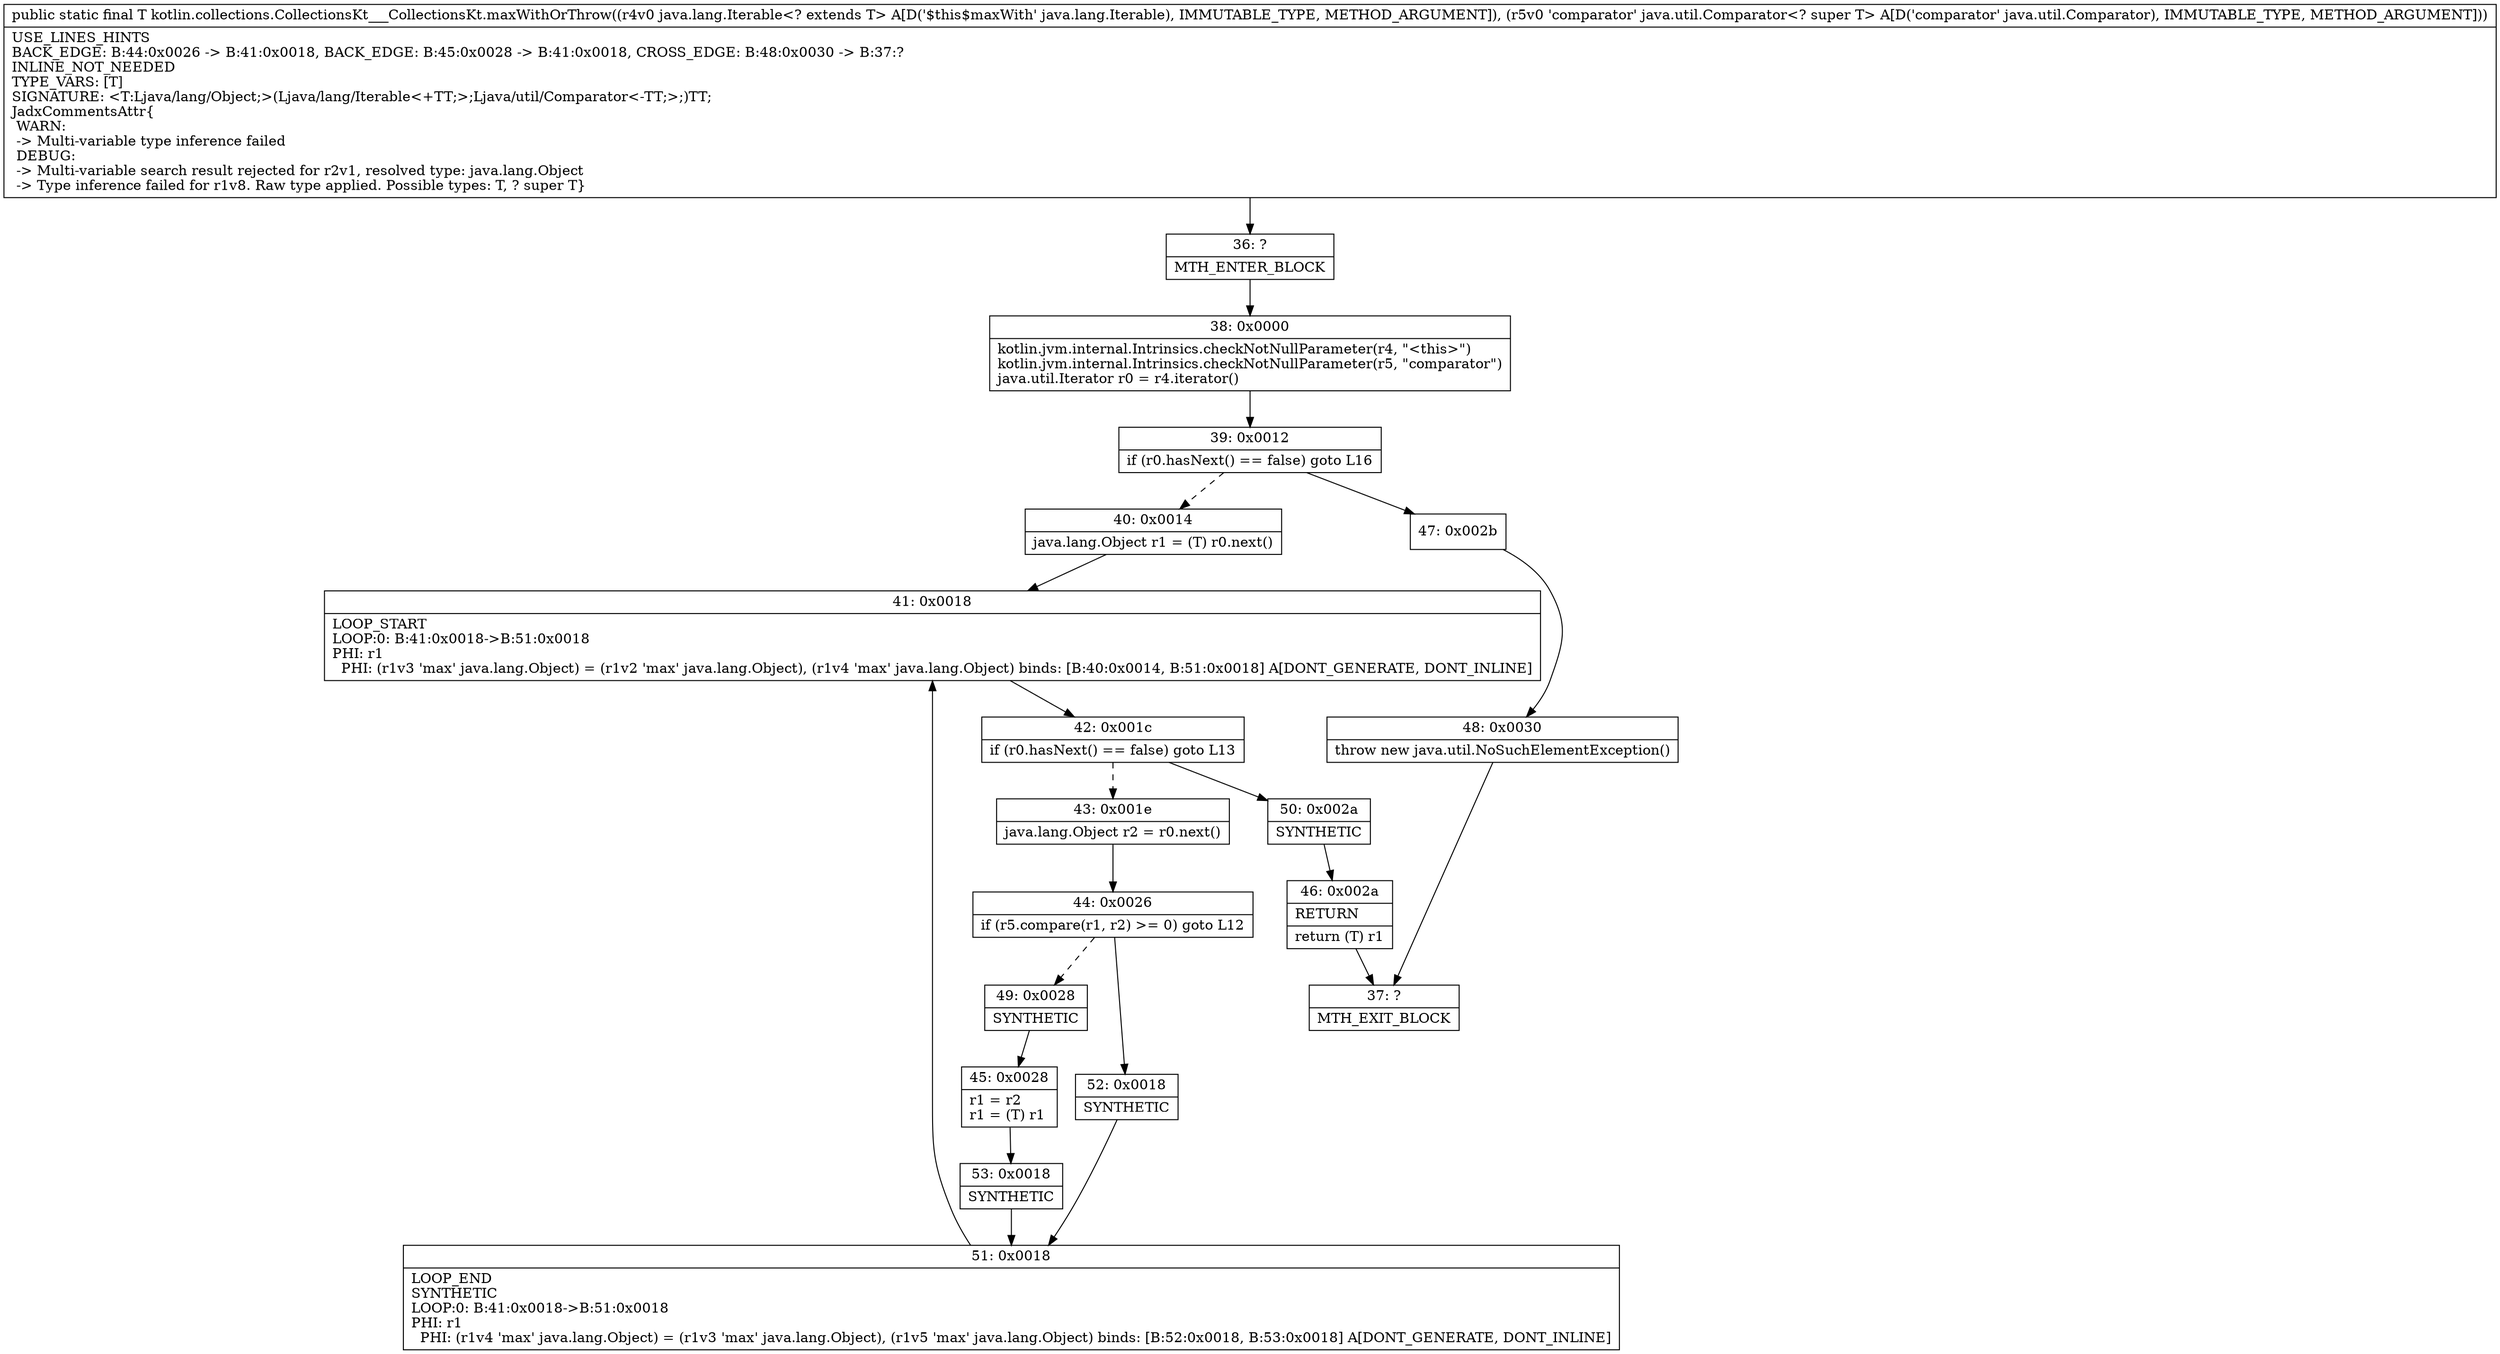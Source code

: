 digraph "CFG forkotlin.collections.CollectionsKt___CollectionsKt.maxWithOrThrow(Ljava\/lang\/Iterable;Ljava\/util\/Comparator;)Ljava\/lang\/Object;" {
Node_36 [shape=record,label="{36\:\ ?|MTH_ENTER_BLOCK\l}"];
Node_38 [shape=record,label="{38\:\ 0x0000|kotlin.jvm.internal.Intrinsics.checkNotNullParameter(r4, \"\<this\>\")\lkotlin.jvm.internal.Intrinsics.checkNotNullParameter(r5, \"comparator\")\ljava.util.Iterator r0 = r4.iterator()\l}"];
Node_39 [shape=record,label="{39\:\ 0x0012|if (r0.hasNext() == false) goto L16\l}"];
Node_40 [shape=record,label="{40\:\ 0x0014|java.lang.Object r1 = (T) r0.next()\l}"];
Node_41 [shape=record,label="{41\:\ 0x0018|LOOP_START\lLOOP:0: B:41:0x0018\-\>B:51:0x0018\lPHI: r1 \l  PHI: (r1v3 'max' java.lang.Object) = (r1v2 'max' java.lang.Object), (r1v4 'max' java.lang.Object) binds: [B:40:0x0014, B:51:0x0018] A[DONT_GENERATE, DONT_INLINE]\l}"];
Node_42 [shape=record,label="{42\:\ 0x001c|if (r0.hasNext() == false) goto L13\l}"];
Node_43 [shape=record,label="{43\:\ 0x001e|java.lang.Object r2 = r0.next()\l}"];
Node_44 [shape=record,label="{44\:\ 0x0026|if (r5.compare(r1, r2) \>= 0) goto L12\l}"];
Node_49 [shape=record,label="{49\:\ 0x0028|SYNTHETIC\l}"];
Node_45 [shape=record,label="{45\:\ 0x0028|r1 = r2\lr1 = (T) r1\l}"];
Node_53 [shape=record,label="{53\:\ 0x0018|SYNTHETIC\l}"];
Node_51 [shape=record,label="{51\:\ 0x0018|LOOP_END\lSYNTHETIC\lLOOP:0: B:41:0x0018\-\>B:51:0x0018\lPHI: r1 \l  PHI: (r1v4 'max' java.lang.Object) = (r1v3 'max' java.lang.Object), (r1v5 'max' java.lang.Object) binds: [B:52:0x0018, B:53:0x0018] A[DONT_GENERATE, DONT_INLINE]\l}"];
Node_52 [shape=record,label="{52\:\ 0x0018|SYNTHETIC\l}"];
Node_50 [shape=record,label="{50\:\ 0x002a|SYNTHETIC\l}"];
Node_46 [shape=record,label="{46\:\ 0x002a|RETURN\l|return (T) r1\l}"];
Node_37 [shape=record,label="{37\:\ ?|MTH_EXIT_BLOCK\l}"];
Node_47 [shape=record,label="{47\:\ 0x002b}"];
Node_48 [shape=record,label="{48\:\ 0x0030|throw new java.util.NoSuchElementException()\l}"];
MethodNode[shape=record,label="{public static final T kotlin.collections.CollectionsKt___CollectionsKt.maxWithOrThrow((r4v0 java.lang.Iterable\<? extends T\> A[D('$this$maxWith' java.lang.Iterable), IMMUTABLE_TYPE, METHOD_ARGUMENT]), (r5v0 'comparator' java.util.Comparator\<? super T\> A[D('comparator' java.util.Comparator), IMMUTABLE_TYPE, METHOD_ARGUMENT]))  | USE_LINES_HINTS\lBACK_EDGE: B:44:0x0026 \-\> B:41:0x0018, BACK_EDGE: B:45:0x0028 \-\> B:41:0x0018, CROSS_EDGE: B:48:0x0030 \-\> B:37:?\lINLINE_NOT_NEEDED\lTYPE_VARS: [T]\lSIGNATURE: \<T:Ljava\/lang\/Object;\>(Ljava\/lang\/Iterable\<+TT;\>;Ljava\/util\/Comparator\<\-TT;\>;)TT;\lJadxCommentsAttr\{\l WARN: \l \-\> Multi\-variable type inference failed\l DEBUG: \l \-\> Multi\-variable search result rejected for r2v1, resolved type: java.lang.Object\l \-\> Type inference failed for r1v8. Raw type applied. Possible types: T, ? super T\}\l}"];
MethodNode -> Node_36;Node_36 -> Node_38;
Node_38 -> Node_39;
Node_39 -> Node_40[style=dashed];
Node_39 -> Node_47;
Node_40 -> Node_41;
Node_41 -> Node_42;
Node_42 -> Node_43[style=dashed];
Node_42 -> Node_50;
Node_43 -> Node_44;
Node_44 -> Node_49[style=dashed];
Node_44 -> Node_52;
Node_49 -> Node_45;
Node_45 -> Node_53;
Node_53 -> Node_51;
Node_51 -> Node_41;
Node_52 -> Node_51;
Node_50 -> Node_46;
Node_46 -> Node_37;
Node_47 -> Node_48;
Node_48 -> Node_37;
}


